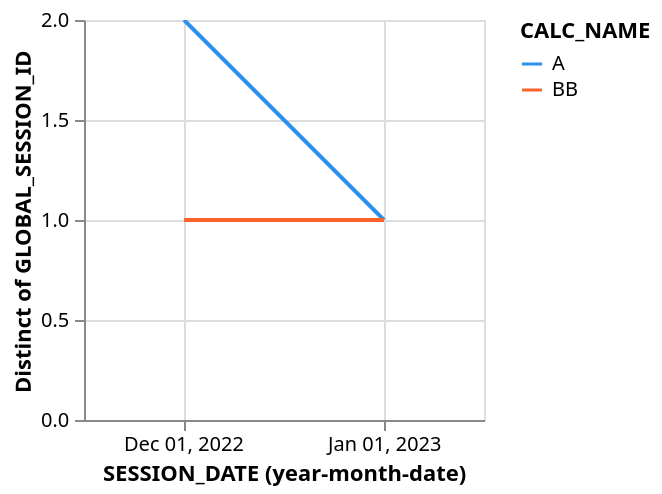 {
  "$schema": "https://vega.github.io/schema/vega/v5.json",
  "background": "white",
  "padding": 5,
  "height": 200,
  "style": "cell",
  "data": [
    {"name": "pivot_hover_3eb8ffb8_6f35_4e9d_93f2_512f1caca573_store"},
    {
      "name": "user_sessions",
      "values": [
        {
          "CALC_NAME": "A",
          "GLOBAL_SESSION_ID": 1,
          "SESSION_DATE": "2022-12-01"
        },
        {
          "CALC_NAME": "A",
          "GLOBAL_SESSION_ID": 2,
          "SESSION_DATE": "2022-12-01"
        },
        {
          "CALC_NAME": "A",
          "GLOBAL_SESSION_ID": 2,
          "SESSION_DATE": "2022-12-01"
        },
        {
          "CALC_NAME": "A",
          "GLOBAL_SESSION_ID": 3,
          "SESSION_DATE": "2023-01-01"
        },
        {
          "CALC_NAME": "BB",
          "GLOBAL_SESSION_ID": 4,
          "SESSION_DATE": "2022-12-01"
        },
        {
          "CALC_NAME": "BB",
          "GLOBAL_SESSION_ID": 4,
          "SESSION_DATE": "2022-12-01"
        },
        {
          "CALC_NAME": "BB",
          "GLOBAL_SESSION_ID": -5,
          "SESSION_DATE": "2023-01-01"
        }
      ]
    },
    {
      "name": "data_0",
      "source": "user_sessions",
      "transform": [
        {
          "type": "formula",
          "expr": "toDate(datum[\"SESSION_DATE\"])",
          "as": "SESSION_DATE"
        }
      ]
    },
    {
      "name": "data_1",
      "source": "data_0",
      "transform": [
        {"type": "filter", "expr": "isValid(datum[\"SESSION_DATE\"])"},
        {
          "field": "SESSION_DATE",
          "type": "timeunit",
          "units": ["year", "month", "date"],
          "timezone": "utc",
          "as": ["yearmonthdate_SESSION_DATE", "yearmonthdate_SESSION_DATE_end"]
        },
        {
          "type": "aggregate",
          "groupby": ["yearmonthdate_SESSION_DATE", "CALC_NAME"],
          "ops": ["distinct"],
          "fields": ["GLOBAL_SESSION_ID"],
          "as": ["distinct_GLOBAL_SESSION_ID"]
        }
      ]
    },
    {
      "name": "data_2",
      "source": "data_1",
      "transform": [
        {
          "type": "filter",
          "expr": "isValid(datum[\"distinct_GLOBAL_SESSION_ID\"]) && isFinite(+datum[\"distinct_GLOBAL_SESSION_ID\"])"
        }
      ]
    },
    {
      "name": "data_3",
      "source": "data_0",
      "transform": [
        {
          "field": "SESSION_DATE",
          "type": "timeunit",
          "timezone": "utc",
          "units": ["year", "month", "date"],
          "as": ["yearmonthdate_SESSION_DATE", "yearmonthdate_SESSION_DATE_end"]
        },
        {
          "type": "pivot",
          "field": "CALC_NAME",
          "value": "GLOBAL_SESSION_ID",
          "op": "distinct",
          "groupby": ["yearmonthdate_SESSION_DATE"]
        }
      ]
    },
    {
      "name": "data_4",
      "source": "data_0",
      "transform": [
        {
          "type": "aggregate",
          "groupby": ["CALC_NAME"],
          "ops": [],
          "fields": [],
          "as": []
        },
        {
          "type": "window",
          "params": [null],
          "as": ["rank"],
          "ops": ["rank"],
          "fields": [null],
          "sort": {"field": [], "order": []}
        },
        {"type": "filter", "expr": "datum.rank <= 21"}
      ]
    }
  ],
  "signals": [
    {"name": "x_step", "value": 100},
    {"name": "width", "update": "bandspace(domain('x').length, 0, 0) * x_step"},
    {
      "name": "unit",
      "value": {},
      "on": [
        {"events": "mousemove", "update": "isTuple(group()) ? group() : unit"}
      ]
    },
    {
      "name": "pivot_hover_3eb8ffb8_6f35_4e9d_93f2_512f1caca573",
      "update": "vlSelectionResolve(\"pivot_hover_3eb8ffb8_6f35_4e9d_93f2_512f1caca573_store\", \"union\", true, true)"
    },
    {
      "name": "pivot_hover_3eb8ffb8_6f35_4e9d_93f2_512f1caca573_tuple",
      "on": [
        {
          "events": [
            {
              "source": "scope",
              "type": "mouseover",
              "markname": "layer_0_layer_1_layer_0_voronoi"
            }
          ],
          "update": "datum && item().mark.marktype !== 'group' && indexof(item().mark.role, 'legend') < 0 ? {unit: \"layer_0_layer_1_layer_0\", fields: pivot_hover_3eb8ffb8_6f35_4e9d_93f2_512f1caca573_tuple_fields, values: [(item().isVoronoi ? datum.datum : datum)[\"yearmonthdate_SESSION_DATE\"]]} : null",
          "force": true
        },
        {"events": [{"source": "view", "type": "mouseout"}], "update": "null"}
      ]
    },
    {
      "name": "pivot_hover_3eb8ffb8_6f35_4e9d_93f2_512f1caca573_tuple_fields",
      "value": [{"type": "E", "field": "yearmonthdate_SESSION_DATE"}]
    },
    {
      "name": "pivot_hover_3eb8ffb8_6f35_4e9d_93f2_512f1caca573_toggle",
      "value": false,
      "on": [
        {
          "events": [
            {
              "source": "scope",
              "type": "mouseover",
              "markname": "layer_0_layer_1_layer_0_voronoi"
            }
          ],
          "update": "event.shiftKey"
        },
        {"events": [{"source": "view", "type": "mouseout"}], "update": "false"}
      ]
    },
    {
      "name": "pivot_hover_3eb8ffb8_6f35_4e9d_93f2_512f1caca573_modify",
      "on": [
        {
          "events": {
            "signal": "pivot_hover_3eb8ffb8_6f35_4e9d_93f2_512f1caca573_tuple"
          },
          "update": "modify(\"pivot_hover_3eb8ffb8_6f35_4e9d_93f2_512f1caca573_store\", pivot_hover_3eb8ffb8_6f35_4e9d_93f2_512f1caca573_toggle ? null : pivot_hover_3eb8ffb8_6f35_4e9d_93f2_512f1caca573_tuple, pivot_hover_3eb8ffb8_6f35_4e9d_93f2_512f1caca573_toggle ? null : true, pivot_hover_3eb8ffb8_6f35_4e9d_93f2_512f1caca573_toggle ? pivot_hover_3eb8ffb8_6f35_4e9d_93f2_512f1caca573_tuple : null)"
        }
      ]
    }
  ],
  "marks": [
    {
      "name": "layer_0_layer_0_layer_0_pathgroup",
      "type": "group",
      "from": {
        "facet": {
          "name": "faceted_path_layer_0_layer_0_layer_0_main",
          "data": "data_1",
          "groupby": ["CALC_NAME"]
        }
      },
      "encode": {
        "update": {
          "width": {"field": {"group": "width"}},
          "height": {"field": {"group": "height"}}
        }
      },
      "marks": [
        {
          "name": "layer_0_layer_0_layer_0_marks",
          "type": "line",
          "clip": true,
          "style": ["line"],
          "sort": {"field": "datum[\"yearmonthdate_SESSION_DATE\"]"},
          "interactive": false,
          "from": {"data": "faceted_path_layer_0_layer_0_layer_0_main"},
          "encode": {
            "update": {
              "stroke": {
                "scale": "layer_0_layer_0_color",
                "field": "CALC_NAME"
              },
              "opacity": {"value": 1},
              "description": {
                "signal": "\"SESSION_DATE (year-month-date): \" + (timeFormat(datum[\"yearmonthdate_SESSION_DATE\"], timeUnitSpecifier([\"year\",\"month\",\"date\"], {\"year-month\":\"%b %Y \",\"year-month-date\":\"%b %d, %Y \"}))) + \"; Distinct of GLOBAL_SESSION_ID: \" + (format(datum[\"distinct_GLOBAL_SESSION_ID\"], \"\")) + \"; CALC_NAME: \" + (isValid(datum[\"CALC_NAME\"]) ? datum[\"CALC_NAME\"] : \"\"+datum[\"CALC_NAME\"])"
              },
              "x": {
                "scale": "x",
                "field": "yearmonthdate_SESSION_DATE",
                "band": 0.5
              },
              "y": {"scale": "y", "field": "distinct_GLOBAL_SESSION_ID"},
              "defined": {
                "signal": "isValid(datum[\"distinct_GLOBAL_SESSION_ID\"]) && isFinite(+datum[\"distinct_GLOBAL_SESSION_ID\"])"
              }
            }
          }
        }
      ]
    },
    {
      "name": "layer_0_layer_0_layer_1_marks",
      "type": "symbol",
      "clip": true,
      "style": ["point"],
      "interactive": false,
      "from": {"data": "data_2"},
      "encode": {
        "update": {
          "fill": {"value": "transparent"},
          "stroke": {"scale": "layer_0_layer_0_color", "field": "CALC_NAME"},
          "opacity": [
            {
              "test": "length(data(\"pivot_hover_3eb8ffb8_6f35_4e9d_93f2_512f1caca573_store\")) && vlSelectionTest(\"pivot_hover_3eb8ffb8_6f35_4e9d_93f2_512f1caca573_store\", datum)",
              "value": 1
            },
            {"value": 0}
          ],
          "ariaRoleDescription": {"value": "point"},
          "description": {
            "signal": "\"SESSION_DATE (year-month-date): \" + (timeFormat(datum[\"yearmonthdate_SESSION_DATE\"], timeUnitSpecifier([\"year\",\"month\",\"date\"], {\"year-month\":\"%b %Y \",\"year-month-date\":\"%b %d, %Y \"}))) + \"; Distinct of GLOBAL_SESSION_ID: \" + (format(datum[\"distinct_GLOBAL_SESSION_ID\"], \"\")) + \"; CALC_NAME: \" + (isValid(datum[\"CALC_NAME\"]) ? datum[\"CALC_NAME\"] : \"\"+datum[\"CALC_NAME\"])"
          },
          "x": {
            "scale": "x",
            "field": "yearmonthdate_SESSION_DATE",
            "band": 0.5
          },
          "y": {"scale": "y", "field": "distinct_GLOBAL_SESSION_ID"},
          "size": {"value": 80}
        }
      }
    },
    {
      "name": "layer_0_layer_1_layer_0_marks",
      "type": "rule",
      "clip": true,
      "style": ["rule"],
      "interactive": true,
      "from": {"data": "data_3"},
      "encode": {
        "update": {
          "stroke": {"value": "CHART_DEFAULT_RULE_COLOR_MARKER"},
          "opacity": [
            {
              "test": "length(data(\"pivot_hover_3eb8ffb8_6f35_4e9d_93f2_512f1caca573_store\")) && vlSelectionTest(\"pivot_hover_3eb8ffb8_6f35_4e9d_93f2_512f1caca573_store\", datum)",
              "value": 0.3
            },
            {"value": 0}
          ],
          "tooltip": {
            "signal": "{\"SESSION_DATE (year-month-date)\": timeFormat(datum[\"yearmonthdate_SESSION_DATE\"], timeUnitSpecifier([\"year\",\"month\",\"date\"], {\"year-month\":\"%b %Y \",\"year-month-date\":\"%b %d, %Y \"}))}"
          },
          "description": {
            "signal": "\"SESSION_DATE (year-month-date): \" + (timeFormat(datum[\"yearmonthdate_SESSION_DATE\"], timeUnitSpecifier([\"year\",\"month\",\"date\"], {\"year-month\":\"%b %Y \",\"year-month-date\":\"%b %d, %Y \"})))"
          },
          "x": {
            "scale": "x",
            "field": "yearmonthdate_SESSION_DATE",
            "band": 0.5
          },
          "y": {"value": 0},
          "y2": {"field": {"group": "height"}}
        }
      }
    },
    {
      "name": "layer_0_layer_1_layer_0_voronoi",
      "type": "path",
      "interactive": true,
      "from": {"data": "layer_0_layer_1_layer_0_marks"},
      "encode": {
        "update": {
          "fill": {"value": "transparent"},
          "strokeWidth": {"value": 0.35},
          "stroke": {"value": "transparent"},
          "isVoronoi": {"value": true},
          "tooltip": {
            "signal": "{\"SESSION_DATE (year-month-date)\": timeFormat(datum.datum[\"yearmonthdate_SESSION_DATE\"], timeUnitSpecifier([\"year\",\"month\",\"date\"], {\"year-month\":\"%b %Y \",\"year-month-date\":\"%b %d, %Y \"}))}"
          }
        }
      },
      "transform": [
        {
          "type": "voronoi",
          "x": {"expr": "datum.datum.x || 0"},
          "y": {"expr": "datum.datum.y || 0"},
          "size": [{"signal": "width"}, {"signal": "height"}]
        }
      ]
    },
    {
      "name": "aggregate_color_spec_3eb8ffb8_6f35_4e9d_93f2_512f1caca573_marks",
      "type": "rule",
      "clip": true,
      "style": ["rule"],
      "interactive": false,
      "from": {"data": "data_4"},
      "encode": {"update": {}}
    }
  ],
  "scales": [
    {
      "name": "x",
      "type": "band",
      "domain": {
        "fields": [
          {"data": "data_1", "field": "yearmonthdate_SESSION_DATE"},
          {"data": "data_2", "field": "yearmonthdate_SESSION_DATE"},
          {"data": "data_3", "field": "yearmonthdate_SESSION_DATE"}
        ],
        "sort": true
      },
      "range": {"step": {"signal": "x_step"}},
      "paddingInner": 0,
      "paddingOuter": 0
    },
    {
      "name": "y",
      "type": "linear",
      "domain": {
        "fields": [
          {"data": "data_1", "field": "distinct_GLOBAL_SESSION_ID"},
          {"data": "data_2", "field": "distinct_GLOBAL_SESSION_ID"}
        ]
      },
      "range": [{"signal": "height"}, 0],
      "nice": true,
      "zero": true
    },
    {
      "name": "layer_0_layer_0_color",
      "type": "ordinal",
      "domain": {
        "fields": [
          {"data": "data_1", "field": "CALC_NAME"},
          {"data": "data_2", "field": "CALC_NAME"}
        ],
        "sort": true
      },
      "range": [
        "#2c90ed",
        "#fc632a",
        "#585858",
        "#4cd964",
        "#b9e09b",
        "#a50fa9",
        "#f7daf6",
        "#553096",
        "#72e5ef",
        "#871d32",
        "#1c9820",
        "#f53176",
        "#658114",
        "#f989a4",
        "#04a38f",
        "#18519b",
        "#eb67f9",
        "#e8ea35",
        "#562fff",
        "#a77ae9"
      ]
    }
  ],
  "axes": [
    {
      "scale": "x",
      "orient": "bottom",
      "grid": true,
      "gridScale": "y",
      "domain": false,
      "labels": false,
      "aria": false,
      "maxExtent": 0,
      "minExtent": 0,
      "ticks": false,
      "zindex": 0
    },
    {
      "scale": "y",
      "orient": "left",
      "grid": true,
      "gridScale": "x",
      "tickCount": {"signal": "ceil(height/40)"},
      "domain": false,
      "labels": false,
      "aria": false,
      "maxExtent": 0,
      "minExtent": 0,
      "ticks": false,
      "zindex": 0
    },
    {
      "scale": "x",
      "orient": "bottom",
      "grid": false,
      "title": "SESSION_DATE (year-month-date)",
      "labels": true,
      "ticks": true,
      "format": {
        "signal": "timeUnitSpecifier([\"year\",\"month\",\"date\"], {\"year-month\":\"%b %Y \",\"year-month-date\":\"%b %d, %Y \"})"
      },
      "formatType": "time",
      "labelOverlap": true,
      "zindex": 0
    },
    {
      "scale": "y",
      "orient": "left",
      "grid": false,
      "title": "Distinct of GLOBAL_SESSION_ID",
      "labels": true,
      "ticks": true,
      "labelOverlap": true,
      "tickCount": {"signal": "ceil(height/40)"},
      "zindex": 0
    }
  ],
  "legends": [
    {
      "symbolOpacity": 1,
      "symbolType": "stroke",
      "stroke": "layer_0_layer_0_color",
      "title": "CALC_NAME",
      "encode": {"symbols": {"update": {"fill": {"value": "transparent"}}}}
    }
  ],
  "config": {"legend": {"orient": "right"}},
  "usermeta": {"selectionConfigs": {}}
}